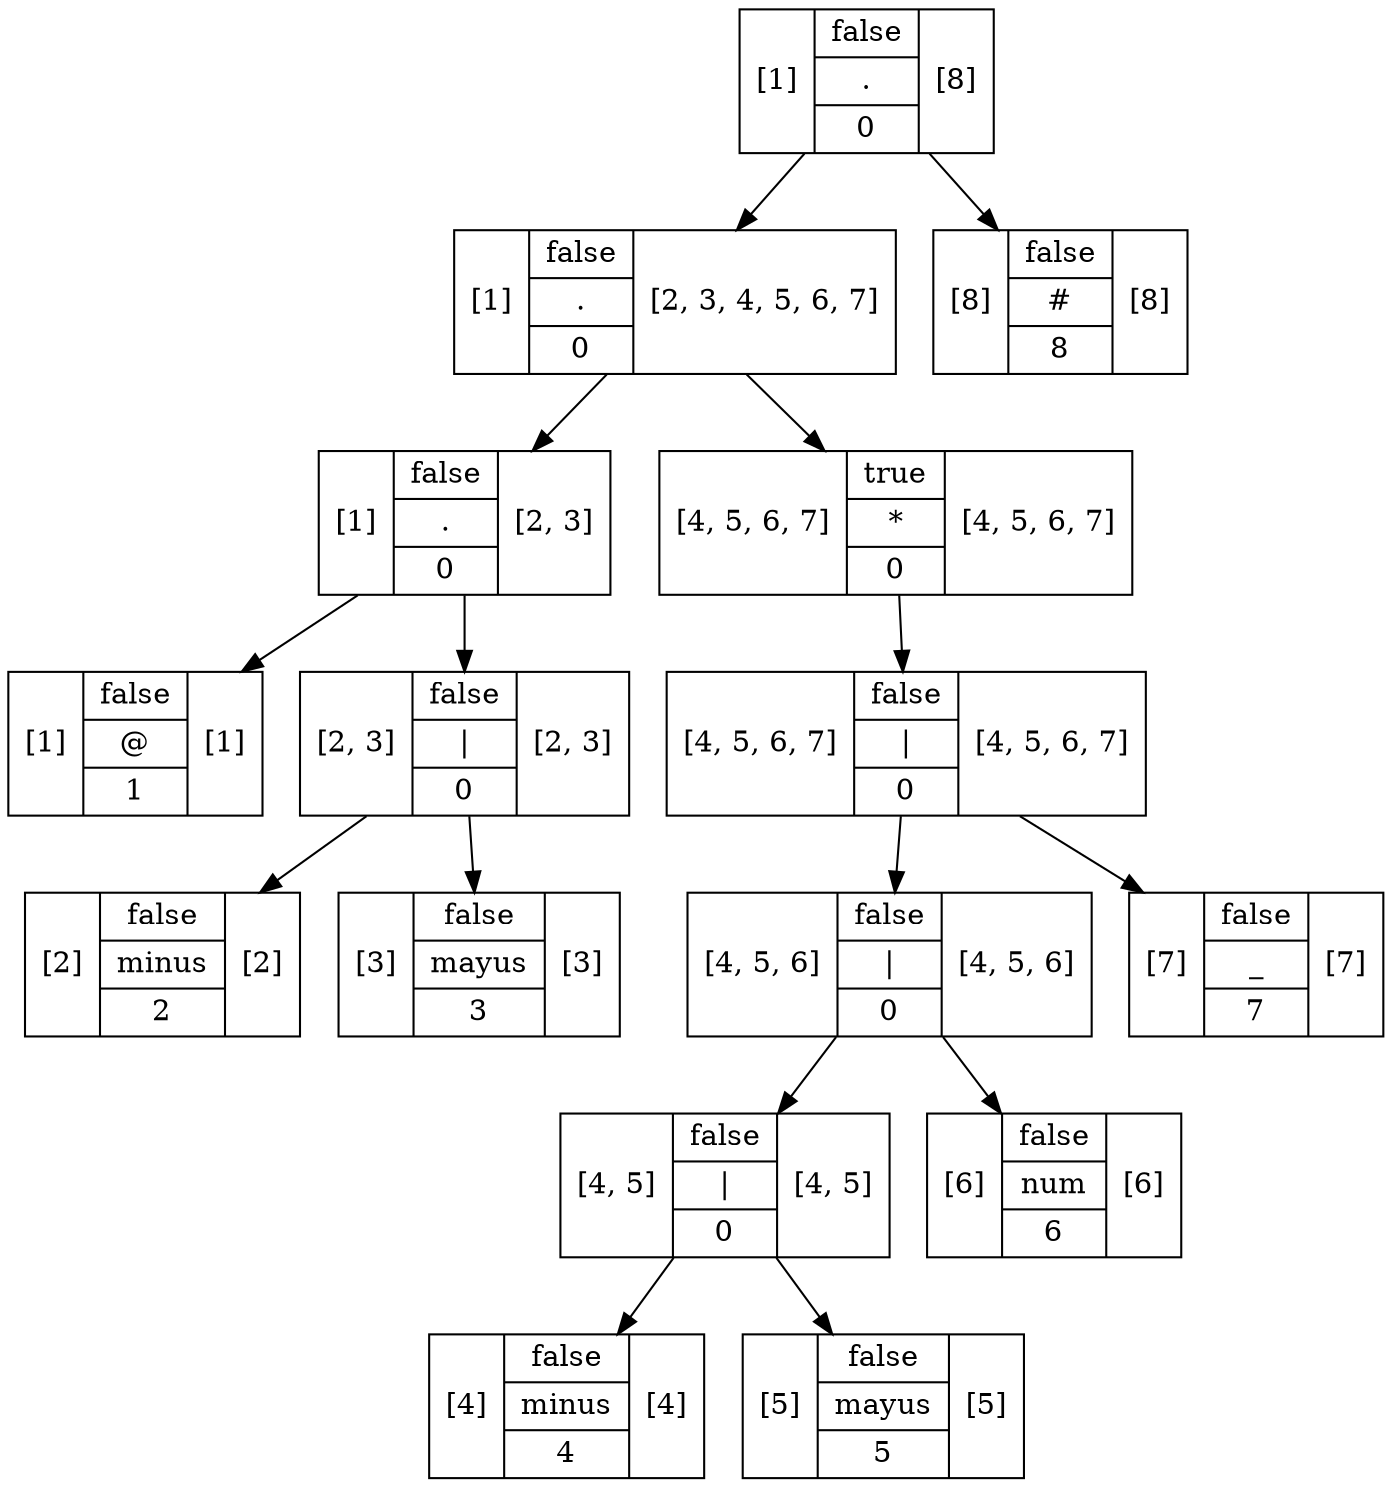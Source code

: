 digraph structs {
    node [shape=record];ArbolNodoMetodoafec0b2[label="[1]|{false|{@}|1}|[1]"];
ArbolNodoMetodo231effa7[label="[2]|{false|{minus}|2}|[2]"];
ArbolNodoMetodo7eb2c83b[label="[3]|{false|{mayus}|3}|[3]"];
ArbolNodoMetodo13342910[label="[2, 3]|{false|{\|}|0}|[2, 3]"];
ArbolNodoMetodo13342910 -> ArbolNodoMetodo231effa7;
ArbolNodoMetodo13342910 -> ArbolNodoMetodo7eb2c83b;
ArbolNodoMetodo6fb38094[label="[1]|{false|{.}|0}|[2, 3]"];
ArbolNodoMetodo6fb38094 -> ArbolNodoMetodoafec0b2;
ArbolNodoMetodo6fb38094 -> ArbolNodoMetodo13342910;
ArbolNodoMetodo3b04a902[label="[4]|{false|{minus}|4}|[4]"];
ArbolNodoMetodo539f4d49[label="[5]|{false|{mayus}|5}|[5]"];
ArbolNodoMetodo61519283[label="[4, 5]|{false|{\|}|0}|[4, 5]"];
ArbolNodoMetodo61519283 -> ArbolNodoMetodo3b04a902;
ArbolNodoMetodo61519283 -> ArbolNodoMetodo539f4d49;
ArbolNodoMetodo1215191d[label="[6]|{false|{num}|6}|[6]"];
ArbolNodoMetodoc47eee4[label="[4, 5, 6]|{false|{\|}|0}|[4, 5, 6]"];
ArbolNodoMetodoc47eee4 -> ArbolNodoMetodo61519283;
ArbolNodoMetodoc47eee4 -> ArbolNodoMetodo1215191d;
ArbolNodoMetodo251b1f20[label="[7]|{false|{_}|7}|[7]"];
ArbolNodoMetodo48b3448a[label="[4, 5, 6, 7]|{false|{\|}|0}|[4, 5, 6, 7]"];
ArbolNodoMetodo48b3448a -> ArbolNodoMetodoc47eee4;
ArbolNodoMetodo48b3448a -> ArbolNodoMetodo251b1f20;
ArbolNodoMetodo72d47170[label="[4, 5, 6, 7]|{true|{*}|0}|[4, 5, 6, 7]"];
ArbolNodoMetodo72d47170 -> ArbolNodoMetodo48b3448a;
ArbolNodoMetodo41d78100[label="[1]|{false|{.}|0}|[2, 3, 4, 5, 6, 7]"];
ArbolNodoMetodo41d78100 -> ArbolNodoMetodo6fb38094;
ArbolNodoMetodo41d78100 -> ArbolNodoMetodo72d47170;
ArbolNodoMetodo3c487405[label="[8]|{false|{#}|8}|[8]"];
ArbolNodoMetodo6e8df012[label="[1]|{false|{.}|0}|[8]"];
ArbolNodoMetodo6e8df012 -> ArbolNodoMetodo41d78100;
ArbolNodoMetodo6e8df012 -> ArbolNodoMetodo3c487405;
}

